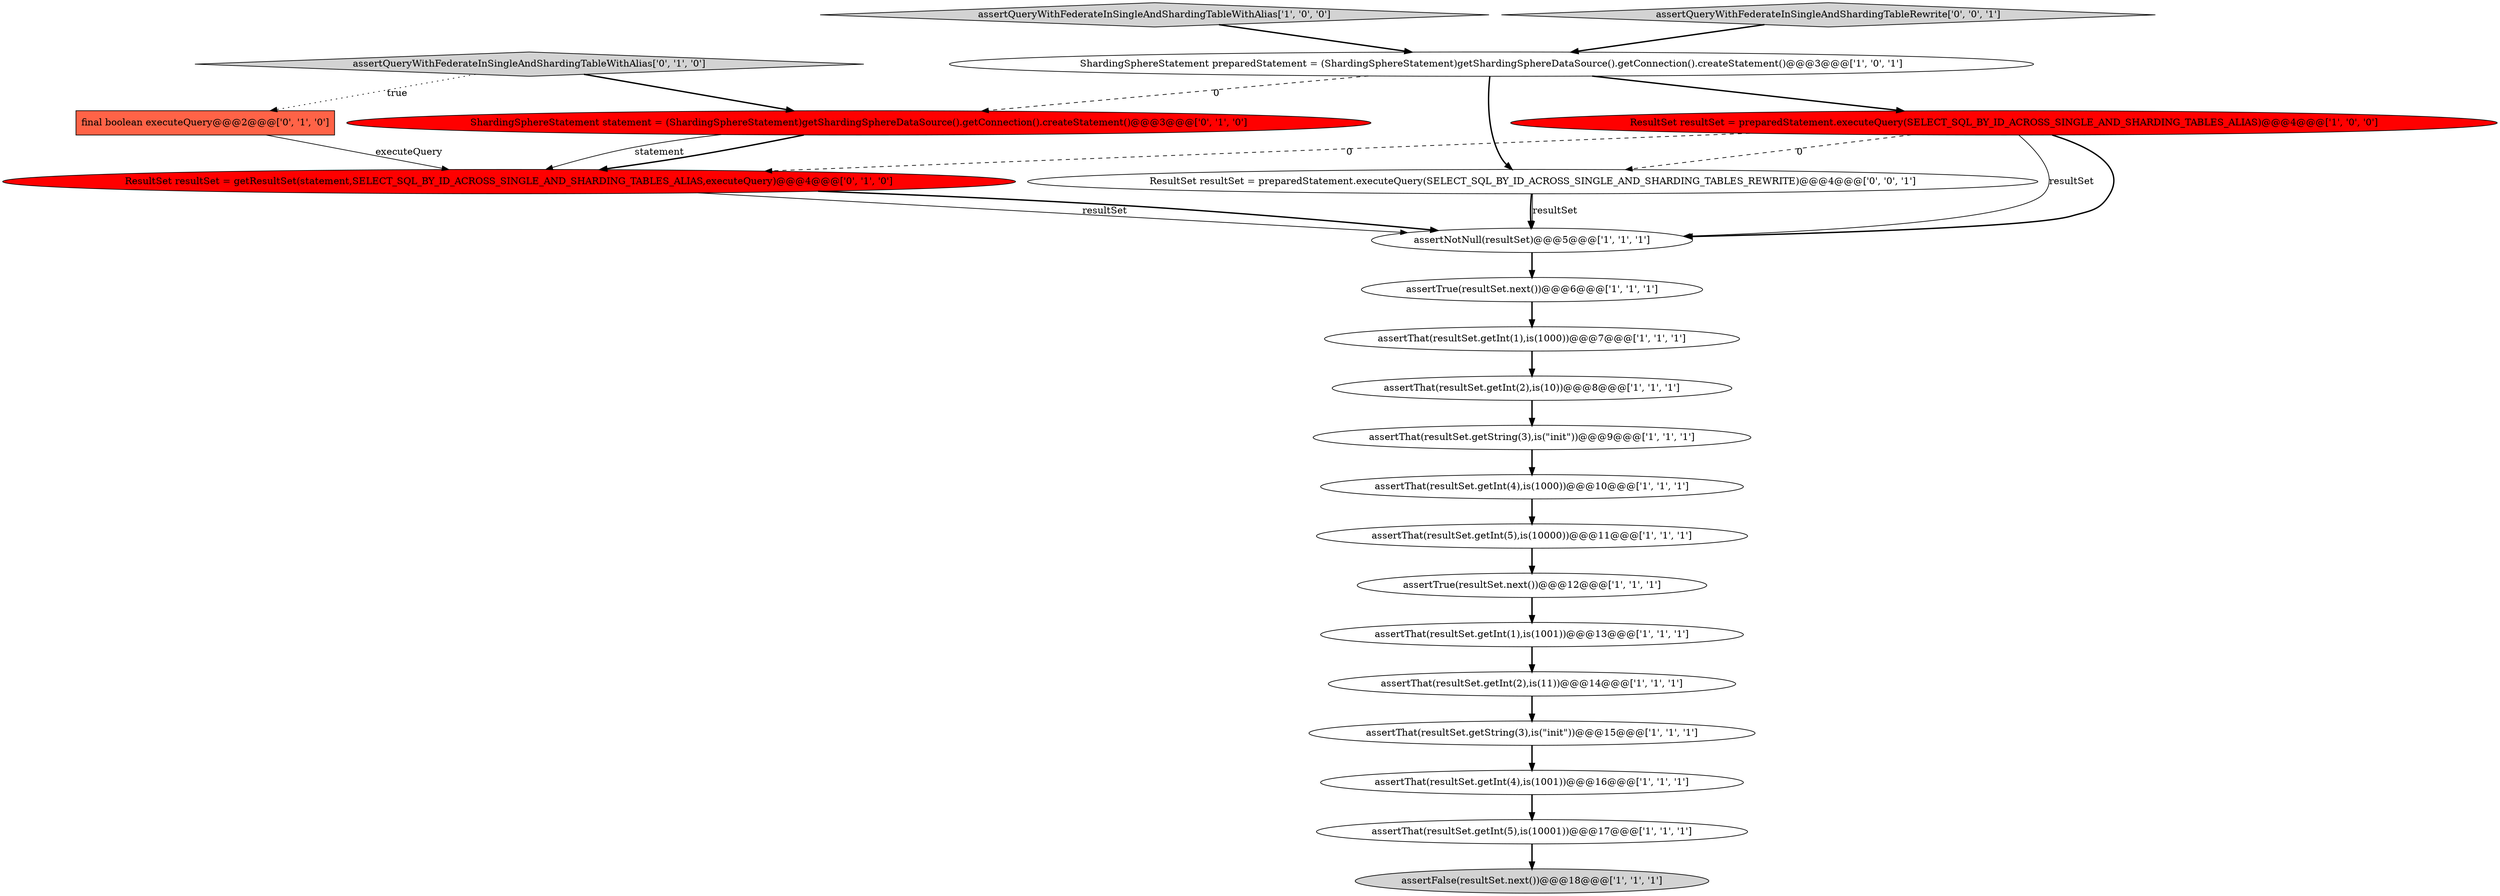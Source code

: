 digraph {
7 [style = filled, label = "assertThat(resultSet.getInt(1),is(1000))@@@7@@@['1', '1', '1']", fillcolor = white, shape = ellipse image = "AAA0AAABBB1BBB"];
20 [style = filled, label = "final boolean executeQuery@@@2@@@['0', '1', '0']", fillcolor = tomato, shape = box image = "AAA1AAABBB2BBB"];
16 [style = filled, label = "assertQueryWithFederateInSingleAndShardingTableWithAlias['1', '0', '0']", fillcolor = lightgray, shape = diamond image = "AAA0AAABBB1BBB"];
15 [style = filled, label = "assertThat(resultSet.getInt(2),is(11))@@@14@@@['1', '1', '1']", fillcolor = white, shape = ellipse image = "AAA0AAABBB1BBB"];
3 [style = filled, label = "assertThat(resultSet.getInt(5),is(10000))@@@11@@@['1', '1', '1']", fillcolor = white, shape = ellipse image = "AAA0AAABBB1BBB"];
6 [style = filled, label = "assertThat(resultSet.getInt(2),is(10))@@@8@@@['1', '1', '1']", fillcolor = white, shape = ellipse image = "AAA0AAABBB1BBB"];
4 [style = filled, label = "assertThat(resultSet.getInt(5),is(10001))@@@17@@@['1', '1', '1']", fillcolor = white, shape = ellipse image = "AAA0AAABBB1BBB"];
8 [style = filled, label = "assertTrue(resultSet.next())@@@12@@@['1', '1', '1']", fillcolor = white, shape = ellipse image = "AAA0AAABBB1BBB"];
1 [style = filled, label = "assertThat(resultSet.getInt(4),is(1000))@@@10@@@['1', '1', '1']", fillcolor = white, shape = ellipse image = "AAA0AAABBB1BBB"];
19 [style = filled, label = "ResultSet resultSet = getResultSet(statement,SELECT_SQL_BY_ID_ACROSS_SINGLE_AND_SHARDING_TABLES_ALIAS,executeQuery)@@@4@@@['0', '1', '0']", fillcolor = red, shape = ellipse image = "AAA1AAABBB2BBB"];
11 [style = filled, label = "assertNotNull(resultSet)@@@5@@@['1', '1', '1']", fillcolor = white, shape = ellipse image = "AAA0AAABBB1BBB"];
22 [style = filled, label = "ResultSet resultSet = preparedStatement.executeQuery(SELECT_SQL_BY_ID_ACROSS_SINGLE_AND_SHARDING_TABLES_REWRITE)@@@4@@@['0', '0', '1']", fillcolor = white, shape = ellipse image = "AAA0AAABBB3BBB"];
10 [style = filled, label = "assertThat(resultSet.getString(3),is(\"init\"))@@@15@@@['1', '1', '1']", fillcolor = white, shape = ellipse image = "AAA0AAABBB1BBB"];
5 [style = filled, label = "ShardingSphereStatement preparedStatement = (ShardingSphereStatement)getShardingSphereDataSource().getConnection().createStatement()@@@3@@@['1', '0', '1']", fillcolor = white, shape = ellipse image = "AAA0AAABBB1BBB"];
13 [style = filled, label = "assertThat(resultSet.getInt(4),is(1001))@@@16@@@['1', '1', '1']", fillcolor = white, shape = ellipse image = "AAA0AAABBB1BBB"];
17 [style = filled, label = "ShardingSphereStatement statement = (ShardingSphereStatement)getShardingSphereDataSource().getConnection().createStatement()@@@3@@@['0', '1', '0']", fillcolor = red, shape = ellipse image = "AAA1AAABBB2BBB"];
0 [style = filled, label = "assertThat(resultSet.getString(3),is(\"init\"))@@@9@@@['1', '1', '1']", fillcolor = white, shape = ellipse image = "AAA0AAABBB1BBB"];
12 [style = filled, label = "assertFalse(resultSet.next())@@@18@@@['1', '1', '1']", fillcolor = lightgray, shape = ellipse image = "AAA0AAABBB1BBB"];
14 [style = filled, label = "assertTrue(resultSet.next())@@@6@@@['1', '1', '1']", fillcolor = white, shape = ellipse image = "AAA0AAABBB1BBB"];
21 [style = filled, label = "assertQueryWithFederateInSingleAndShardingTableRewrite['0', '0', '1']", fillcolor = lightgray, shape = diamond image = "AAA0AAABBB3BBB"];
9 [style = filled, label = "ResultSet resultSet = preparedStatement.executeQuery(SELECT_SQL_BY_ID_ACROSS_SINGLE_AND_SHARDING_TABLES_ALIAS)@@@4@@@['1', '0', '0']", fillcolor = red, shape = ellipse image = "AAA1AAABBB1BBB"];
18 [style = filled, label = "assertQueryWithFederateInSingleAndShardingTableWithAlias['0', '1', '0']", fillcolor = lightgray, shape = diamond image = "AAA0AAABBB2BBB"];
2 [style = filled, label = "assertThat(resultSet.getInt(1),is(1001))@@@13@@@['1', '1', '1']", fillcolor = white, shape = ellipse image = "AAA0AAABBB1BBB"];
17->19 [style = solid, label="statement"];
15->10 [style = bold, label=""];
9->11 [style = bold, label=""];
19->11 [style = solid, label="resultSet"];
5->9 [style = bold, label=""];
11->14 [style = bold, label=""];
1->3 [style = bold, label=""];
18->17 [style = bold, label=""];
19->11 [style = bold, label=""];
9->22 [style = dashed, label="0"];
6->0 [style = bold, label=""];
18->20 [style = dotted, label="true"];
17->19 [style = bold, label=""];
14->7 [style = bold, label=""];
9->11 [style = solid, label="resultSet"];
9->19 [style = dashed, label="0"];
21->5 [style = bold, label=""];
5->17 [style = dashed, label="0"];
8->2 [style = bold, label=""];
10->13 [style = bold, label=""];
0->1 [style = bold, label=""];
3->8 [style = bold, label=""];
2->15 [style = bold, label=""];
7->6 [style = bold, label=""];
16->5 [style = bold, label=""];
4->12 [style = bold, label=""];
20->19 [style = solid, label="executeQuery"];
22->11 [style = solid, label="resultSet"];
5->22 [style = bold, label=""];
22->11 [style = bold, label=""];
13->4 [style = bold, label=""];
}
